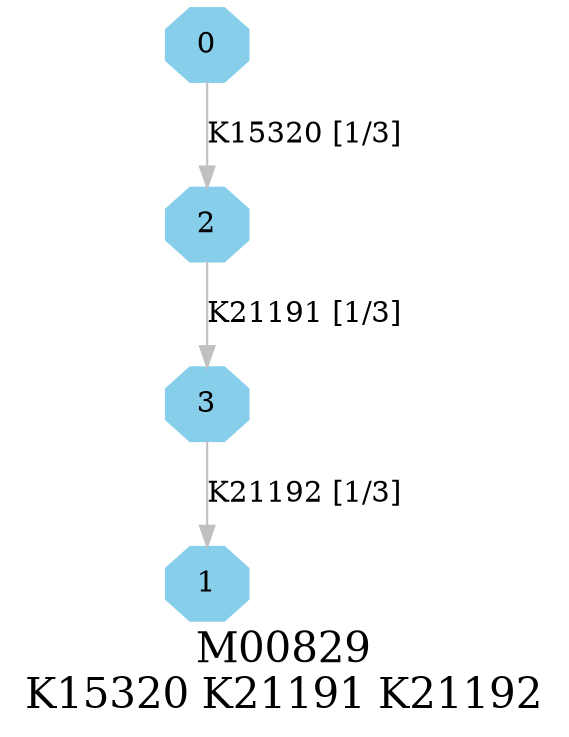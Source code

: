 digraph G {
graph [label="M00829
K15320 K21191 K21192",fontsize=20];
node [shape=box,style=filled];
edge [len=3,color=grey];
{node [width=.3,height=.3,shape=octagon,style=filled,color=skyblue] 0 1 2 3 }
0 -> 2 [label="K15320 [1/3]"];
2 -> 3 [label="K21191 [1/3]"];
3 -> 1 [label="K21192 [1/3]"];
}